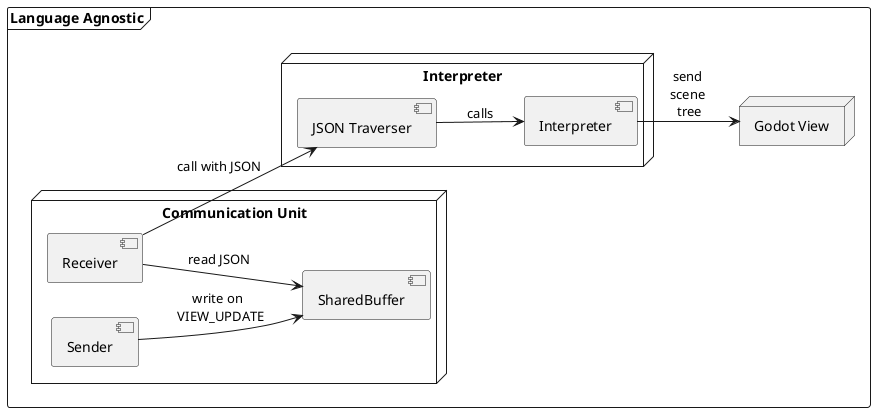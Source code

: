 @startuml

left to right direction

frame "Language Agnostic" {

node "Interpreter" as interpreter {
    component "JSON Traverser" as traverser
    component "Interpreter" as interpreter2
}
node "Godot View" as godotView


traverser --> interpreter2 :calls
interpreter2 --> godotView :send \nscene \ntree

node "Communication Unit" as genericPart {
    component Receiver
    component Sender
    component SharedBuffer

}
Sender --> SharedBuffer : write on \n VIEW_UPDATE
Receiver --> SharedBuffer : read JSON
Receiver --> traverser : call with JSON
}

@enduml